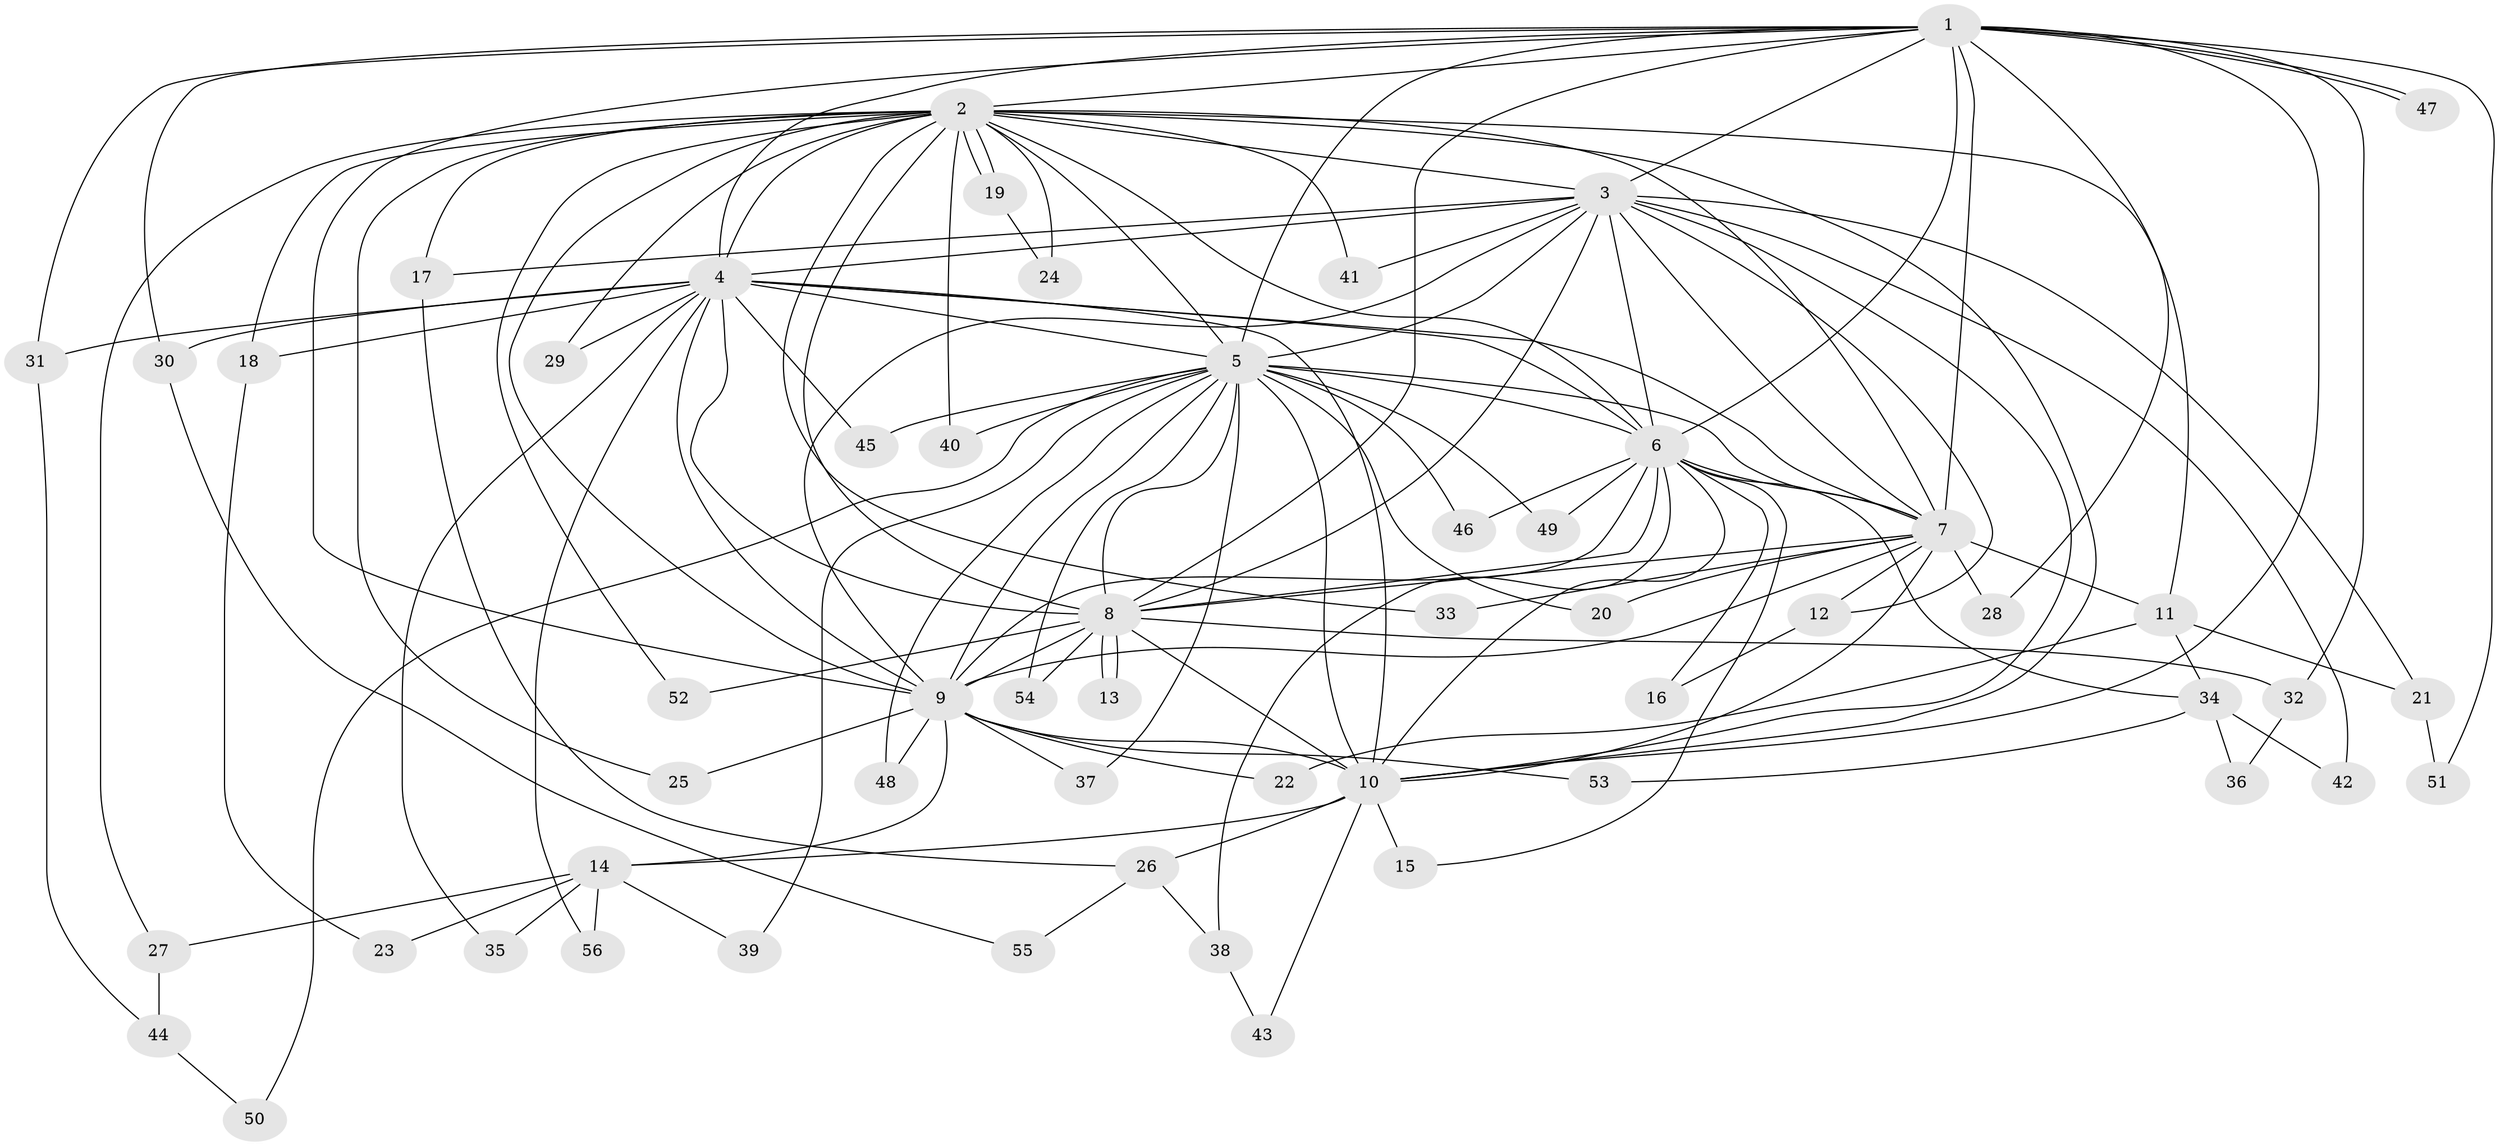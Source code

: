 // coarse degree distribution, {13: 0.05128205128205128, 18: 0.02564102564102564, 16: 0.05128205128205128, 14: 0.05128205128205128, 12: 0.02564102564102564, 11: 0.02564102564102564, 3: 0.1794871794871795, 7: 0.02564102564102564, 2: 0.48717948717948717, 4: 0.05128205128205128, 5: 0.02564102564102564}
// Generated by graph-tools (version 1.1) at 2025/41/03/06/25 10:41:32]
// undirected, 56 vertices, 137 edges
graph export_dot {
graph [start="1"]
  node [color=gray90,style=filled];
  1;
  2;
  3;
  4;
  5;
  6;
  7;
  8;
  9;
  10;
  11;
  12;
  13;
  14;
  15;
  16;
  17;
  18;
  19;
  20;
  21;
  22;
  23;
  24;
  25;
  26;
  27;
  28;
  29;
  30;
  31;
  32;
  33;
  34;
  35;
  36;
  37;
  38;
  39;
  40;
  41;
  42;
  43;
  44;
  45;
  46;
  47;
  48;
  49;
  50;
  51;
  52;
  53;
  54;
  55;
  56;
  1 -- 2;
  1 -- 3;
  1 -- 4;
  1 -- 5;
  1 -- 6;
  1 -- 7;
  1 -- 8;
  1 -- 9;
  1 -- 10;
  1 -- 28;
  1 -- 30;
  1 -- 31;
  1 -- 32;
  1 -- 47;
  1 -- 47;
  1 -- 51;
  2 -- 3;
  2 -- 4;
  2 -- 5;
  2 -- 6;
  2 -- 7;
  2 -- 8;
  2 -- 9;
  2 -- 10;
  2 -- 11;
  2 -- 17;
  2 -- 18;
  2 -- 19;
  2 -- 19;
  2 -- 24;
  2 -- 25;
  2 -- 27;
  2 -- 29;
  2 -- 33;
  2 -- 40;
  2 -- 41;
  2 -- 52;
  3 -- 4;
  3 -- 5;
  3 -- 6;
  3 -- 7;
  3 -- 8;
  3 -- 9;
  3 -- 10;
  3 -- 12;
  3 -- 17;
  3 -- 21;
  3 -- 41;
  3 -- 42;
  4 -- 5;
  4 -- 6;
  4 -- 7;
  4 -- 8;
  4 -- 9;
  4 -- 10;
  4 -- 18;
  4 -- 29;
  4 -- 30;
  4 -- 31;
  4 -- 35;
  4 -- 45;
  4 -- 56;
  5 -- 6;
  5 -- 7;
  5 -- 8;
  5 -- 9;
  5 -- 10;
  5 -- 20;
  5 -- 37;
  5 -- 39;
  5 -- 40;
  5 -- 45;
  5 -- 46;
  5 -- 48;
  5 -- 49;
  5 -- 50;
  5 -- 54;
  6 -- 7;
  6 -- 8;
  6 -- 9;
  6 -- 10;
  6 -- 15;
  6 -- 16;
  6 -- 34;
  6 -- 38;
  6 -- 46;
  6 -- 49;
  7 -- 8;
  7 -- 9;
  7 -- 10;
  7 -- 11;
  7 -- 12;
  7 -- 20;
  7 -- 28;
  7 -- 33;
  8 -- 9;
  8 -- 10;
  8 -- 13;
  8 -- 13;
  8 -- 32;
  8 -- 52;
  8 -- 54;
  9 -- 10;
  9 -- 14;
  9 -- 22;
  9 -- 25;
  9 -- 37;
  9 -- 48;
  9 -- 53;
  10 -- 14;
  10 -- 15;
  10 -- 26;
  10 -- 43;
  11 -- 21;
  11 -- 22;
  11 -- 34;
  12 -- 16;
  14 -- 23;
  14 -- 27;
  14 -- 35;
  14 -- 39;
  14 -- 56;
  17 -- 26;
  18 -- 23;
  19 -- 24;
  21 -- 51;
  26 -- 38;
  26 -- 55;
  27 -- 44;
  30 -- 55;
  31 -- 44;
  32 -- 36;
  34 -- 36;
  34 -- 42;
  34 -- 53;
  38 -- 43;
  44 -- 50;
}
